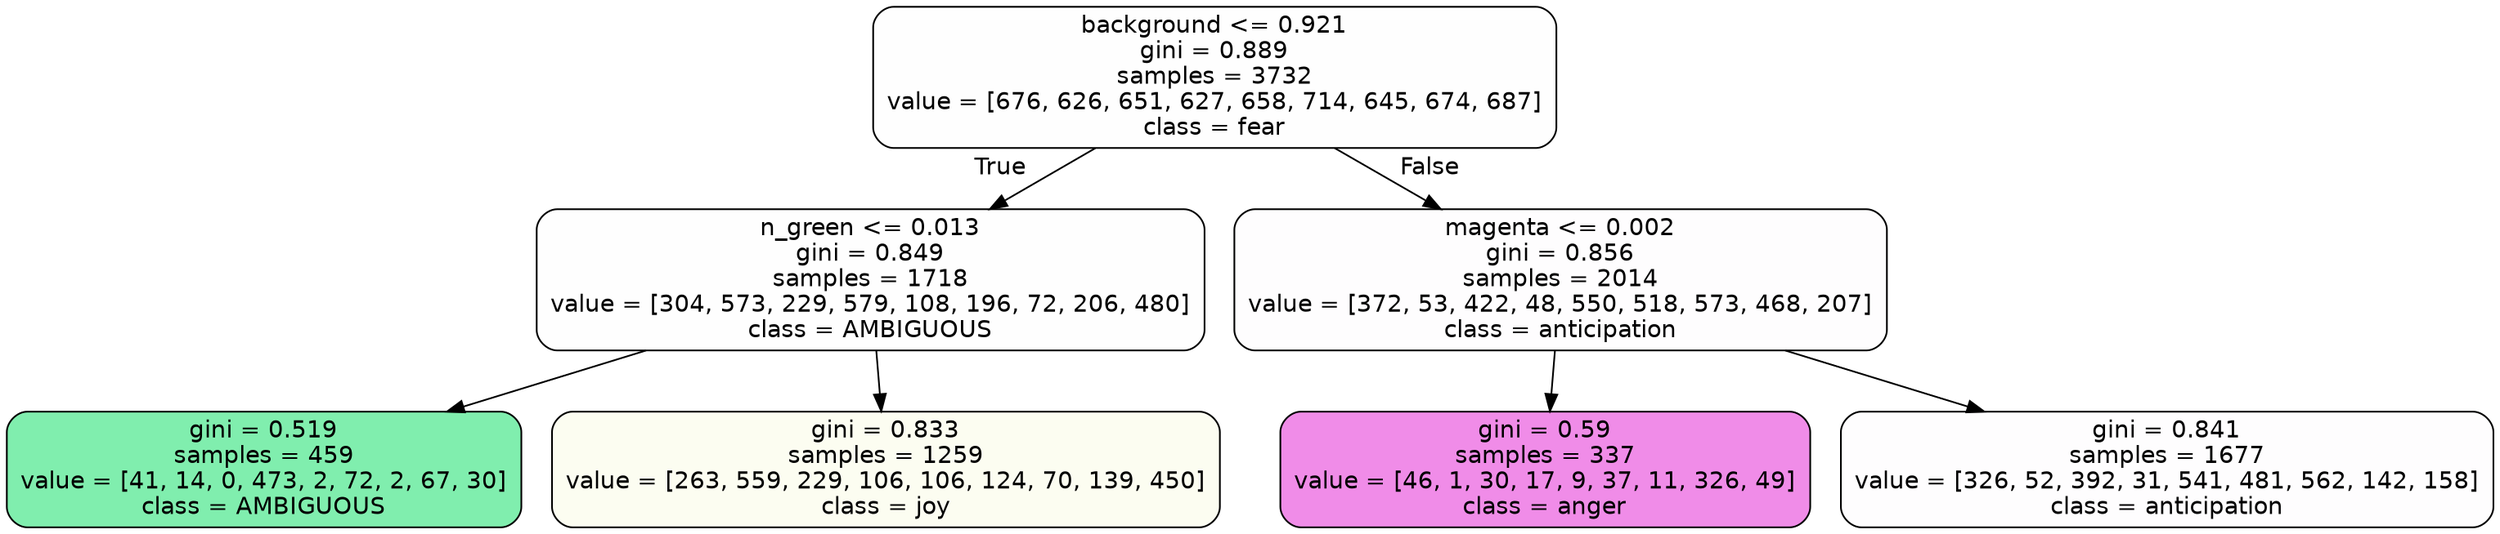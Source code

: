 digraph Tree {
node [shape=box, style="filled, rounded", color="black", fontname=helvetica] ;
edge [fontname=helvetica] ;
0 [label="background <= 0.921\ngini = 0.889\nsamples = 3732\nvalue = [676, 626, 651, 627, 658, 714, 645, 674, 687]\nclass = fear", fillcolor="#3964e501"] ;
1 [label="n_green <= 0.013\ngini = 0.849\nsamples = 1718\nvalue = [304, 573, 229, 579, 108, 196, 72, 206, 480]\nclass = AMBIGUOUS", fillcolor="#39e58101"] ;
0 -> 1 [labeldistance=2.5, labelangle=45, headlabel="True"] ;
2 [label="gini = 0.519\nsamples = 459\nvalue = [41, 14, 0, 473, 2, 72, 2, 67, 30]\nclass = AMBIGUOUS", fillcolor="#39e581a3"] ;
1 -> 2 ;
3 [label="gini = 0.833\nsamples = 1259\nvalue = [263, 559, 229, 106, 106, 124, 70, 139, 450]\nclass = joy", fillcolor="#d7e53911"] ;
1 -> 3 ;
4 [label="magenta <= 0.002\ngini = 0.856\nsamples = 2014\nvalue = [372, 53, 422, 48, 550, 518, 573, 468, 207]\nclass = anticipation", fillcolor="#8139e502"] ;
0 -> 4 [labeldistance=2.5, labelangle=-45, headlabel="False"] ;
5 [label="gini = 0.59\nsamples = 337\nvalue = [46, 1, 30, 17, 9, 37, 11, 326, 49]\nclass = anger", fillcolor="#e539d794"] ;
4 -> 5 ;
6 [label="gini = 0.841\nsamples = 1677\nvalue = [326, 52, 392, 31, 541, 481, 562, 142, 158]\nclass = anticipation", fillcolor="#8139e502"] ;
4 -> 6 ;
}